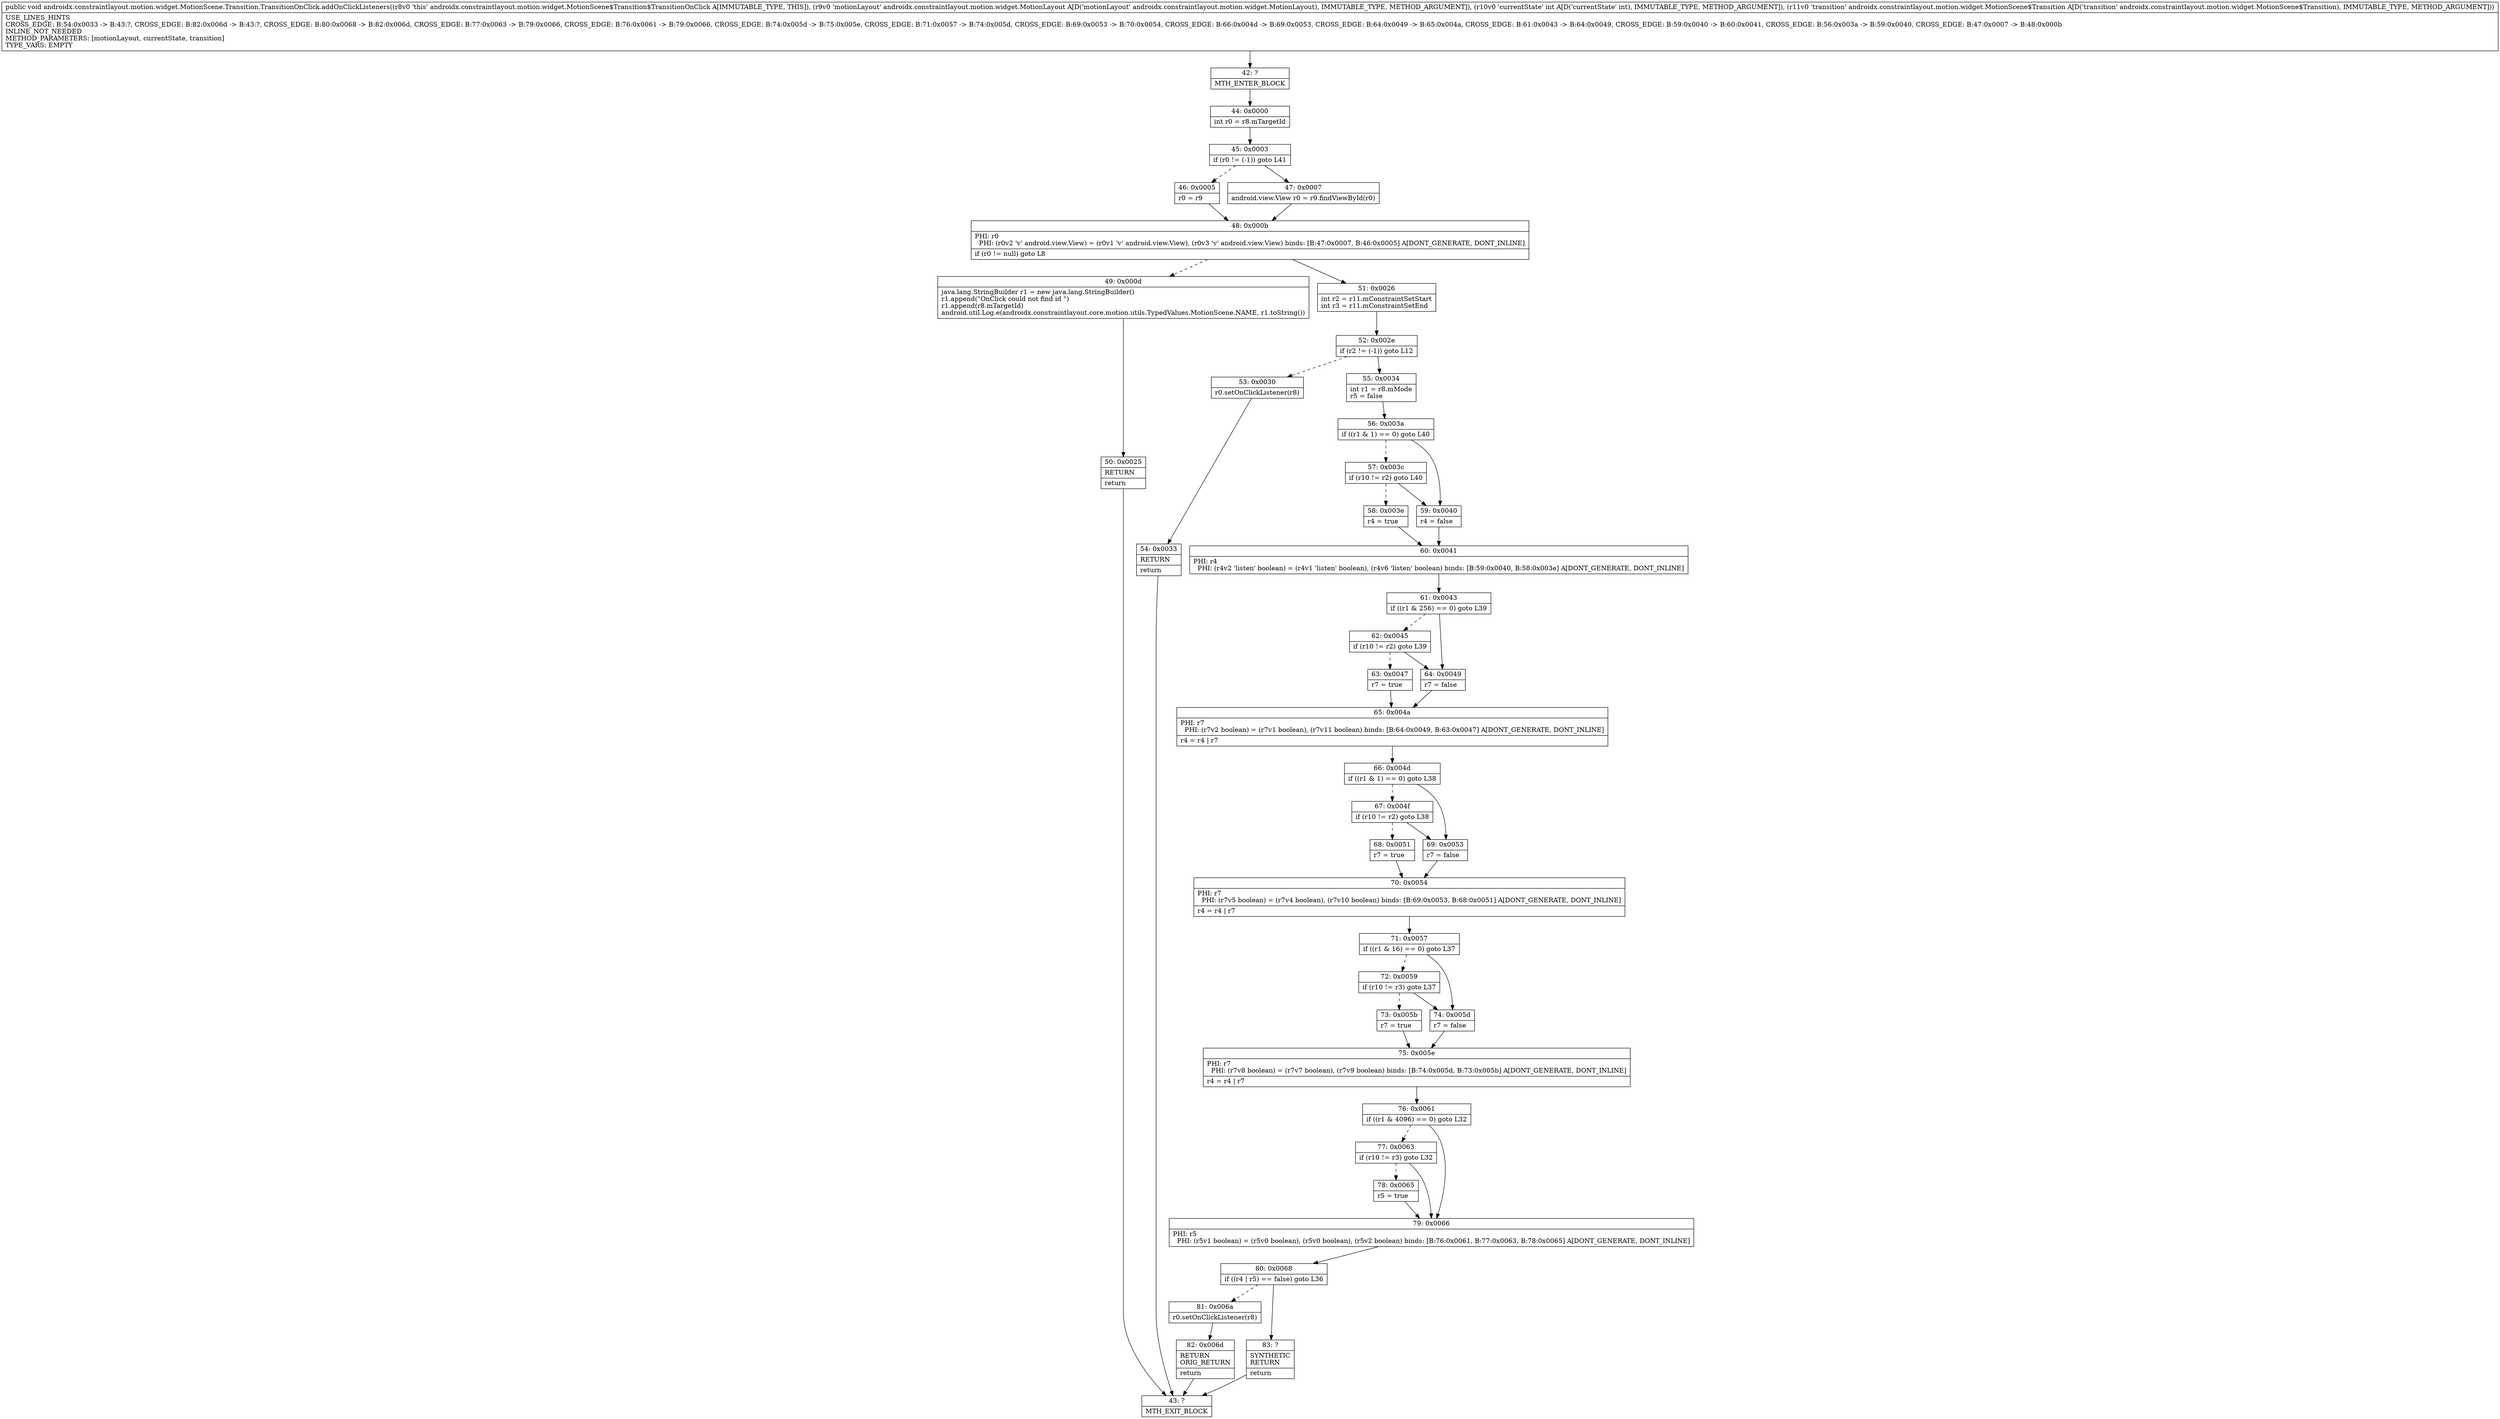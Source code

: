 digraph "CFG forandroidx.constraintlayout.motion.widget.MotionScene.Transition.TransitionOnClick.addOnClickListeners(Landroidx\/constraintlayout\/motion\/widget\/MotionLayout;ILandroidx\/constraintlayout\/motion\/widget\/MotionScene$Transition;)V" {
Node_42 [shape=record,label="{42\:\ ?|MTH_ENTER_BLOCK\l}"];
Node_44 [shape=record,label="{44\:\ 0x0000|int r0 = r8.mTargetId\l}"];
Node_45 [shape=record,label="{45\:\ 0x0003|if (r0 != (\-1)) goto L41\l}"];
Node_46 [shape=record,label="{46\:\ 0x0005|r0 = r9\l}"];
Node_48 [shape=record,label="{48\:\ 0x000b|PHI: r0 \l  PHI: (r0v2 'v' android.view.View) = (r0v1 'v' android.view.View), (r0v3 'v' android.view.View) binds: [B:47:0x0007, B:46:0x0005] A[DONT_GENERATE, DONT_INLINE]\l|if (r0 != null) goto L8\l}"];
Node_49 [shape=record,label="{49\:\ 0x000d|java.lang.StringBuilder r1 = new java.lang.StringBuilder()\lr1.append(\"OnClick could not find id \")\lr1.append(r8.mTargetId)\landroid.util.Log.e(androidx.constraintlayout.core.motion.utils.TypedValues.MotionScene.NAME, r1.toString())\l}"];
Node_50 [shape=record,label="{50\:\ 0x0025|RETURN\l|return\l}"];
Node_43 [shape=record,label="{43\:\ ?|MTH_EXIT_BLOCK\l}"];
Node_51 [shape=record,label="{51\:\ 0x0026|int r2 = r11.mConstraintSetStart\lint r3 = r11.mConstraintSetEnd\l}"];
Node_52 [shape=record,label="{52\:\ 0x002e|if (r2 != (\-1)) goto L12\l}"];
Node_53 [shape=record,label="{53\:\ 0x0030|r0.setOnClickListener(r8)\l}"];
Node_54 [shape=record,label="{54\:\ 0x0033|RETURN\l|return\l}"];
Node_55 [shape=record,label="{55\:\ 0x0034|int r1 = r8.mMode\lr5 = false\l}"];
Node_56 [shape=record,label="{56\:\ 0x003a|if ((r1 & 1) == 0) goto L40\l}"];
Node_57 [shape=record,label="{57\:\ 0x003c|if (r10 != r2) goto L40\l}"];
Node_58 [shape=record,label="{58\:\ 0x003e|r4 = true\l}"];
Node_60 [shape=record,label="{60\:\ 0x0041|PHI: r4 \l  PHI: (r4v2 'listen' boolean) = (r4v1 'listen' boolean), (r4v6 'listen' boolean) binds: [B:59:0x0040, B:58:0x003e] A[DONT_GENERATE, DONT_INLINE]\l}"];
Node_61 [shape=record,label="{61\:\ 0x0043|if ((r1 & 256) == 0) goto L39\l}"];
Node_62 [shape=record,label="{62\:\ 0x0045|if (r10 != r2) goto L39\l}"];
Node_63 [shape=record,label="{63\:\ 0x0047|r7 = true\l}"];
Node_65 [shape=record,label="{65\:\ 0x004a|PHI: r7 \l  PHI: (r7v2 boolean) = (r7v1 boolean), (r7v11 boolean) binds: [B:64:0x0049, B:63:0x0047] A[DONT_GENERATE, DONT_INLINE]\l|r4 = r4 \| r7\l}"];
Node_66 [shape=record,label="{66\:\ 0x004d|if ((r1 & 1) == 0) goto L38\l}"];
Node_67 [shape=record,label="{67\:\ 0x004f|if (r10 != r2) goto L38\l}"];
Node_68 [shape=record,label="{68\:\ 0x0051|r7 = true\l}"];
Node_70 [shape=record,label="{70\:\ 0x0054|PHI: r7 \l  PHI: (r7v5 boolean) = (r7v4 boolean), (r7v10 boolean) binds: [B:69:0x0053, B:68:0x0051] A[DONT_GENERATE, DONT_INLINE]\l|r4 = r4 \| r7\l}"];
Node_71 [shape=record,label="{71\:\ 0x0057|if ((r1 & 16) == 0) goto L37\l}"];
Node_72 [shape=record,label="{72\:\ 0x0059|if (r10 != r3) goto L37\l}"];
Node_73 [shape=record,label="{73\:\ 0x005b|r7 = true\l}"];
Node_75 [shape=record,label="{75\:\ 0x005e|PHI: r7 \l  PHI: (r7v8 boolean) = (r7v7 boolean), (r7v9 boolean) binds: [B:74:0x005d, B:73:0x005b] A[DONT_GENERATE, DONT_INLINE]\l|r4 = r4 \| r7\l}"];
Node_76 [shape=record,label="{76\:\ 0x0061|if ((r1 & 4096) == 0) goto L32\l}"];
Node_77 [shape=record,label="{77\:\ 0x0063|if (r10 != r3) goto L32\l}"];
Node_78 [shape=record,label="{78\:\ 0x0065|r5 = true\l}"];
Node_79 [shape=record,label="{79\:\ 0x0066|PHI: r5 \l  PHI: (r5v1 boolean) = (r5v0 boolean), (r5v0 boolean), (r5v2 boolean) binds: [B:76:0x0061, B:77:0x0063, B:78:0x0065] A[DONT_GENERATE, DONT_INLINE]\l}"];
Node_80 [shape=record,label="{80\:\ 0x0068|if ((r4 \| r5) == false) goto L36\l}"];
Node_81 [shape=record,label="{81\:\ 0x006a|r0.setOnClickListener(r8)\l}"];
Node_82 [shape=record,label="{82\:\ 0x006d|RETURN\lORIG_RETURN\l|return\l}"];
Node_83 [shape=record,label="{83\:\ ?|SYNTHETIC\lRETURN\l|return\l}"];
Node_74 [shape=record,label="{74\:\ 0x005d|r7 = false\l}"];
Node_69 [shape=record,label="{69\:\ 0x0053|r7 = false\l}"];
Node_64 [shape=record,label="{64\:\ 0x0049|r7 = false\l}"];
Node_59 [shape=record,label="{59\:\ 0x0040|r4 = false\l}"];
Node_47 [shape=record,label="{47\:\ 0x0007|android.view.View r0 = r9.findViewById(r0)\l}"];
MethodNode[shape=record,label="{public void androidx.constraintlayout.motion.widget.MotionScene.Transition.TransitionOnClick.addOnClickListeners((r8v0 'this' androidx.constraintlayout.motion.widget.MotionScene$Transition$TransitionOnClick A[IMMUTABLE_TYPE, THIS]), (r9v0 'motionLayout' androidx.constraintlayout.motion.widget.MotionLayout A[D('motionLayout' androidx.constraintlayout.motion.widget.MotionLayout), IMMUTABLE_TYPE, METHOD_ARGUMENT]), (r10v0 'currentState' int A[D('currentState' int), IMMUTABLE_TYPE, METHOD_ARGUMENT]), (r11v0 'transition' androidx.constraintlayout.motion.widget.MotionScene$Transition A[D('transition' androidx.constraintlayout.motion.widget.MotionScene$Transition), IMMUTABLE_TYPE, METHOD_ARGUMENT]))  | USE_LINES_HINTS\lCROSS_EDGE: B:54:0x0033 \-\> B:43:?, CROSS_EDGE: B:82:0x006d \-\> B:43:?, CROSS_EDGE: B:80:0x0068 \-\> B:82:0x006d, CROSS_EDGE: B:77:0x0063 \-\> B:79:0x0066, CROSS_EDGE: B:76:0x0061 \-\> B:79:0x0066, CROSS_EDGE: B:74:0x005d \-\> B:75:0x005e, CROSS_EDGE: B:71:0x0057 \-\> B:74:0x005d, CROSS_EDGE: B:69:0x0053 \-\> B:70:0x0054, CROSS_EDGE: B:66:0x004d \-\> B:69:0x0053, CROSS_EDGE: B:64:0x0049 \-\> B:65:0x004a, CROSS_EDGE: B:61:0x0043 \-\> B:64:0x0049, CROSS_EDGE: B:59:0x0040 \-\> B:60:0x0041, CROSS_EDGE: B:56:0x003a \-\> B:59:0x0040, CROSS_EDGE: B:47:0x0007 \-\> B:48:0x000b\lINLINE_NOT_NEEDED\lMETHOD_PARAMETERS: [motionLayout, currentState, transition]\lTYPE_VARS: EMPTY\l}"];
MethodNode -> Node_42;Node_42 -> Node_44;
Node_44 -> Node_45;
Node_45 -> Node_46[style=dashed];
Node_45 -> Node_47;
Node_46 -> Node_48;
Node_48 -> Node_49[style=dashed];
Node_48 -> Node_51;
Node_49 -> Node_50;
Node_50 -> Node_43;
Node_51 -> Node_52;
Node_52 -> Node_53[style=dashed];
Node_52 -> Node_55;
Node_53 -> Node_54;
Node_54 -> Node_43;
Node_55 -> Node_56;
Node_56 -> Node_57[style=dashed];
Node_56 -> Node_59;
Node_57 -> Node_58[style=dashed];
Node_57 -> Node_59;
Node_58 -> Node_60;
Node_60 -> Node_61;
Node_61 -> Node_62[style=dashed];
Node_61 -> Node_64;
Node_62 -> Node_63[style=dashed];
Node_62 -> Node_64;
Node_63 -> Node_65;
Node_65 -> Node_66;
Node_66 -> Node_67[style=dashed];
Node_66 -> Node_69;
Node_67 -> Node_68[style=dashed];
Node_67 -> Node_69;
Node_68 -> Node_70;
Node_70 -> Node_71;
Node_71 -> Node_72[style=dashed];
Node_71 -> Node_74;
Node_72 -> Node_73[style=dashed];
Node_72 -> Node_74;
Node_73 -> Node_75;
Node_75 -> Node_76;
Node_76 -> Node_77[style=dashed];
Node_76 -> Node_79;
Node_77 -> Node_78[style=dashed];
Node_77 -> Node_79;
Node_78 -> Node_79;
Node_79 -> Node_80;
Node_80 -> Node_81[style=dashed];
Node_80 -> Node_83;
Node_81 -> Node_82;
Node_82 -> Node_43;
Node_83 -> Node_43;
Node_74 -> Node_75;
Node_69 -> Node_70;
Node_64 -> Node_65;
Node_59 -> Node_60;
Node_47 -> Node_48;
}


